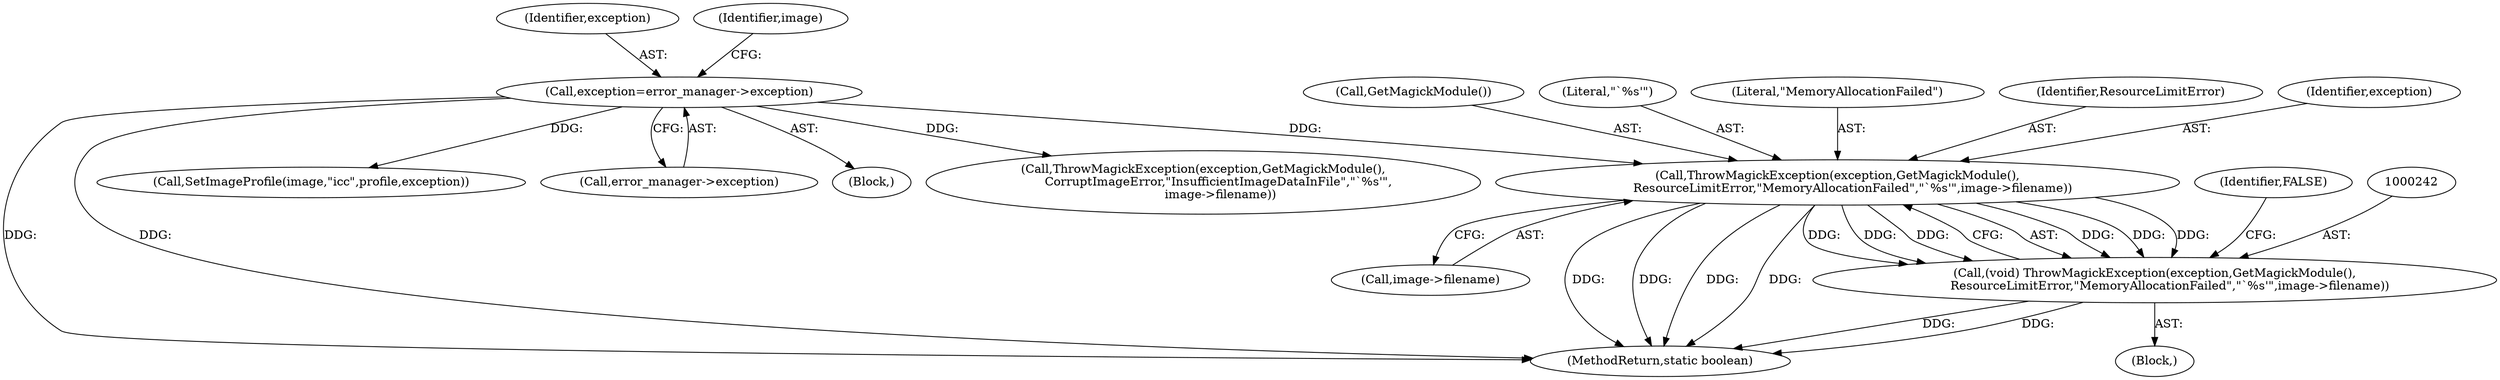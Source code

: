digraph "0_ImageMagick_39f226a9c137f547e12afde972eeba7551124493@pointer" {
"1000243" [label="(Call,ThrowMagickException(exception,GetMagickModule(),\n        ResourceLimitError,\"MemoryAllocationFailed\",\"`%s'\",image->filename))"];
"1000217" [label="(Call,exception=error_manager->exception)"];
"1000241" [label="(Call,(void) ThrowMagickException(exception,GetMagickModule(),\n        ResourceLimitError,\"MemoryAllocationFailed\",\"`%s'\",image->filename))"];
"1000245" [label="(Call,GetMagickModule())"];
"1000249" [label="(Call,image->filename)"];
"1000217" [label="(Call,exception=error_manager->exception)"];
"1000240" [label="(Block,)"];
"1000248" [label="(Literal,\"`%s'\")"];
"1000253" [label="(Identifier,FALSE)"];
"1000241" [label="(Call,(void) ThrowMagickException(exception,GetMagickModule(),\n        ResourceLimitError,\"MemoryAllocationFailed\",\"`%s'\",image->filename))"];
"1000218" [label="(Identifier,exception)"];
"1000243" [label="(Call,ThrowMagickException(exception,GetMagickModule(),\n        ResourceLimitError,\"MemoryAllocationFailed\",\"`%s'\",image->filename))"];
"1000247" [label="(Literal,\"MemoryAllocationFailed\")"];
"1000219" [label="(Call,error_manager->exception)"];
"1000246" [label="(Identifier,ResourceLimitError)"];
"1000106" [label="(Block,)"];
"1000310" [label="(Call,ThrowMagickException(exception,GetMagickModule(),\n        CorruptImageError,\"InsufficientImageDataInFile\",\"`%s'\",\n         image->filename))"];
"1000390" [label="(MethodReturn,static boolean)"];
"1000244" [label="(Identifier,exception)"];
"1000346" [label="(Call,SetImageProfile(image,\"icc\",profile,exception))"];
"1000223" [label="(Identifier,image)"];
"1000243" -> "1000241"  [label="AST: "];
"1000243" -> "1000249"  [label="CFG: "];
"1000244" -> "1000243"  [label="AST: "];
"1000245" -> "1000243"  [label="AST: "];
"1000246" -> "1000243"  [label="AST: "];
"1000247" -> "1000243"  [label="AST: "];
"1000248" -> "1000243"  [label="AST: "];
"1000249" -> "1000243"  [label="AST: "];
"1000241" -> "1000243"  [label="CFG: "];
"1000243" -> "1000390"  [label="DDG: "];
"1000243" -> "1000390"  [label="DDG: "];
"1000243" -> "1000390"  [label="DDG: "];
"1000243" -> "1000390"  [label="DDG: "];
"1000243" -> "1000241"  [label="DDG: "];
"1000243" -> "1000241"  [label="DDG: "];
"1000243" -> "1000241"  [label="DDG: "];
"1000243" -> "1000241"  [label="DDG: "];
"1000243" -> "1000241"  [label="DDG: "];
"1000243" -> "1000241"  [label="DDG: "];
"1000217" -> "1000243"  [label="DDG: "];
"1000217" -> "1000106"  [label="AST: "];
"1000217" -> "1000219"  [label="CFG: "];
"1000218" -> "1000217"  [label="AST: "];
"1000219" -> "1000217"  [label="AST: "];
"1000223" -> "1000217"  [label="CFG: "];
"1000217" -> "1000390"  [label="DDG: "];
"1000217" -> "1000390"  [label="DDG: "];
"1000217" -> "1000310"  [label="DDG: "];
"1000217" -> "1000346"  [label="DDG: "];
"1000241" -> "1000240"  [label="AST: "];
"1000242" -> "1000241"  [label="AST: "];
"1000253" -> "1000241"  [label="CFG: "];
"1000241" -> "1000390"  [label="DDG: "];
"1000241" -> "1000390"  [label="DDG: "];
}
